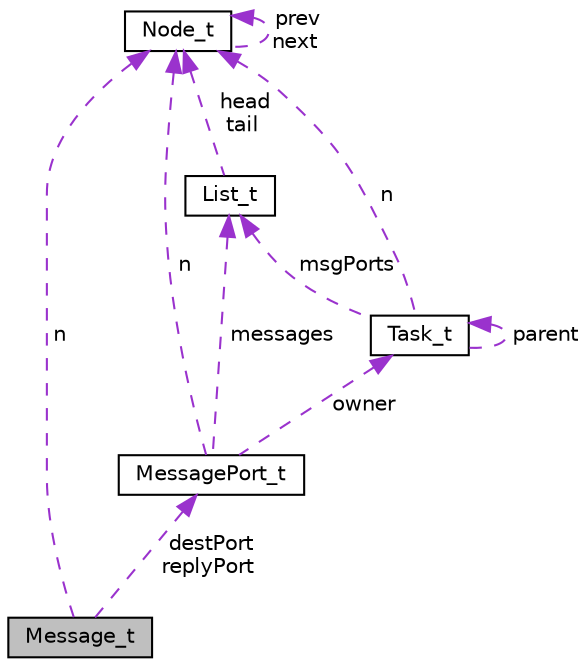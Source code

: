 digraph "Message_t"
{
  edge [fontname="Helvetica",fontsize="10",labelfontname="Helvetica",labelfontsize="10"];
  node [fontname="Helvetica",fontsize="10",shape=record];
  Node1 [label="Message_t",height=0.2,width=0.4,color="black", fillcolor="grey75", style="filled", fontcolor="black"];
  Node2 -> Node1 [dir="back",color="darkorchid3",fontsize="10",style="dashed",label=" n" ,fontname="Helvetica"];
  Node2 [label="Node_t",height=0.2,width=0.4,color="black", fillcolor="white", style="filled",URL="$structNode__t.html",tooltip="A node in a doubly linked list. "];
  Node2 -> Node2 [dir="back",color="darkorchid3",fontsize="10",style="dashed",label=" prev\nnext" ,fontname="Helvetica"];
  Node3 -> Node1 [dir="back",color="darkorchid3",fontsize="10",style="dashed",label=" destPort\nreplyPort" ,fontname="Helvetica"];
  Node3 [label="MessagePort_t",height=0.2,width=0.4,color="black", fillcolor="white", style="filled",URL="$structMessagePort__t.html",tooltip="Facilitates passing of messages between tasks. "];
  Node4 -> Node3 [dir="back",color="darkorchid3",fontsize="10",style="dashed",label=" messages" ,fontname="Helvetica"];
  Node4 [label="List_t",height=0.2,width=0.4,color="black", fillcolor="white", style="filled",URL="$structList__t.html",tooltip="A doubly linked list. "];
  Node2 -> Node4 [dir="back",color="darkorchid3",fontsize="10",style="dashed",label=" head\ntail" ,fontname="Helvetica"];
  Node2 -> Node3 [dir="back",color="darkorchid3",fontsize="10",style="dashed",label=" n" ,fontname="Helvetica"];
  Node5 -> Node3 [dir="back",color="darkorchid3",fontsize="10",style="dashed",label=" owner" ,fontname="Helvetica"];
  Node5 [label="Task_t",height=0.2,width=0.4,color="black", fillcolor="white", style="filled",URL="$structTask__t.html"];
  Node4 -> Node5 [dir="back",color="darkorchid3",fontsize="10",style="dashed",label=" msgPorts" ,fontname="Helvetica"];
  Node2 -> Node5 [dir="back",color="darkorchid3",fontsize="10",style="dashed",label=" n" ,fontname="Helvetica"];
  Node5 -> Node5 [dir="back",color="darkorchid3",fontsize="10",style="dashed",label=" parent" ,fontname="Helvetica"];
}
